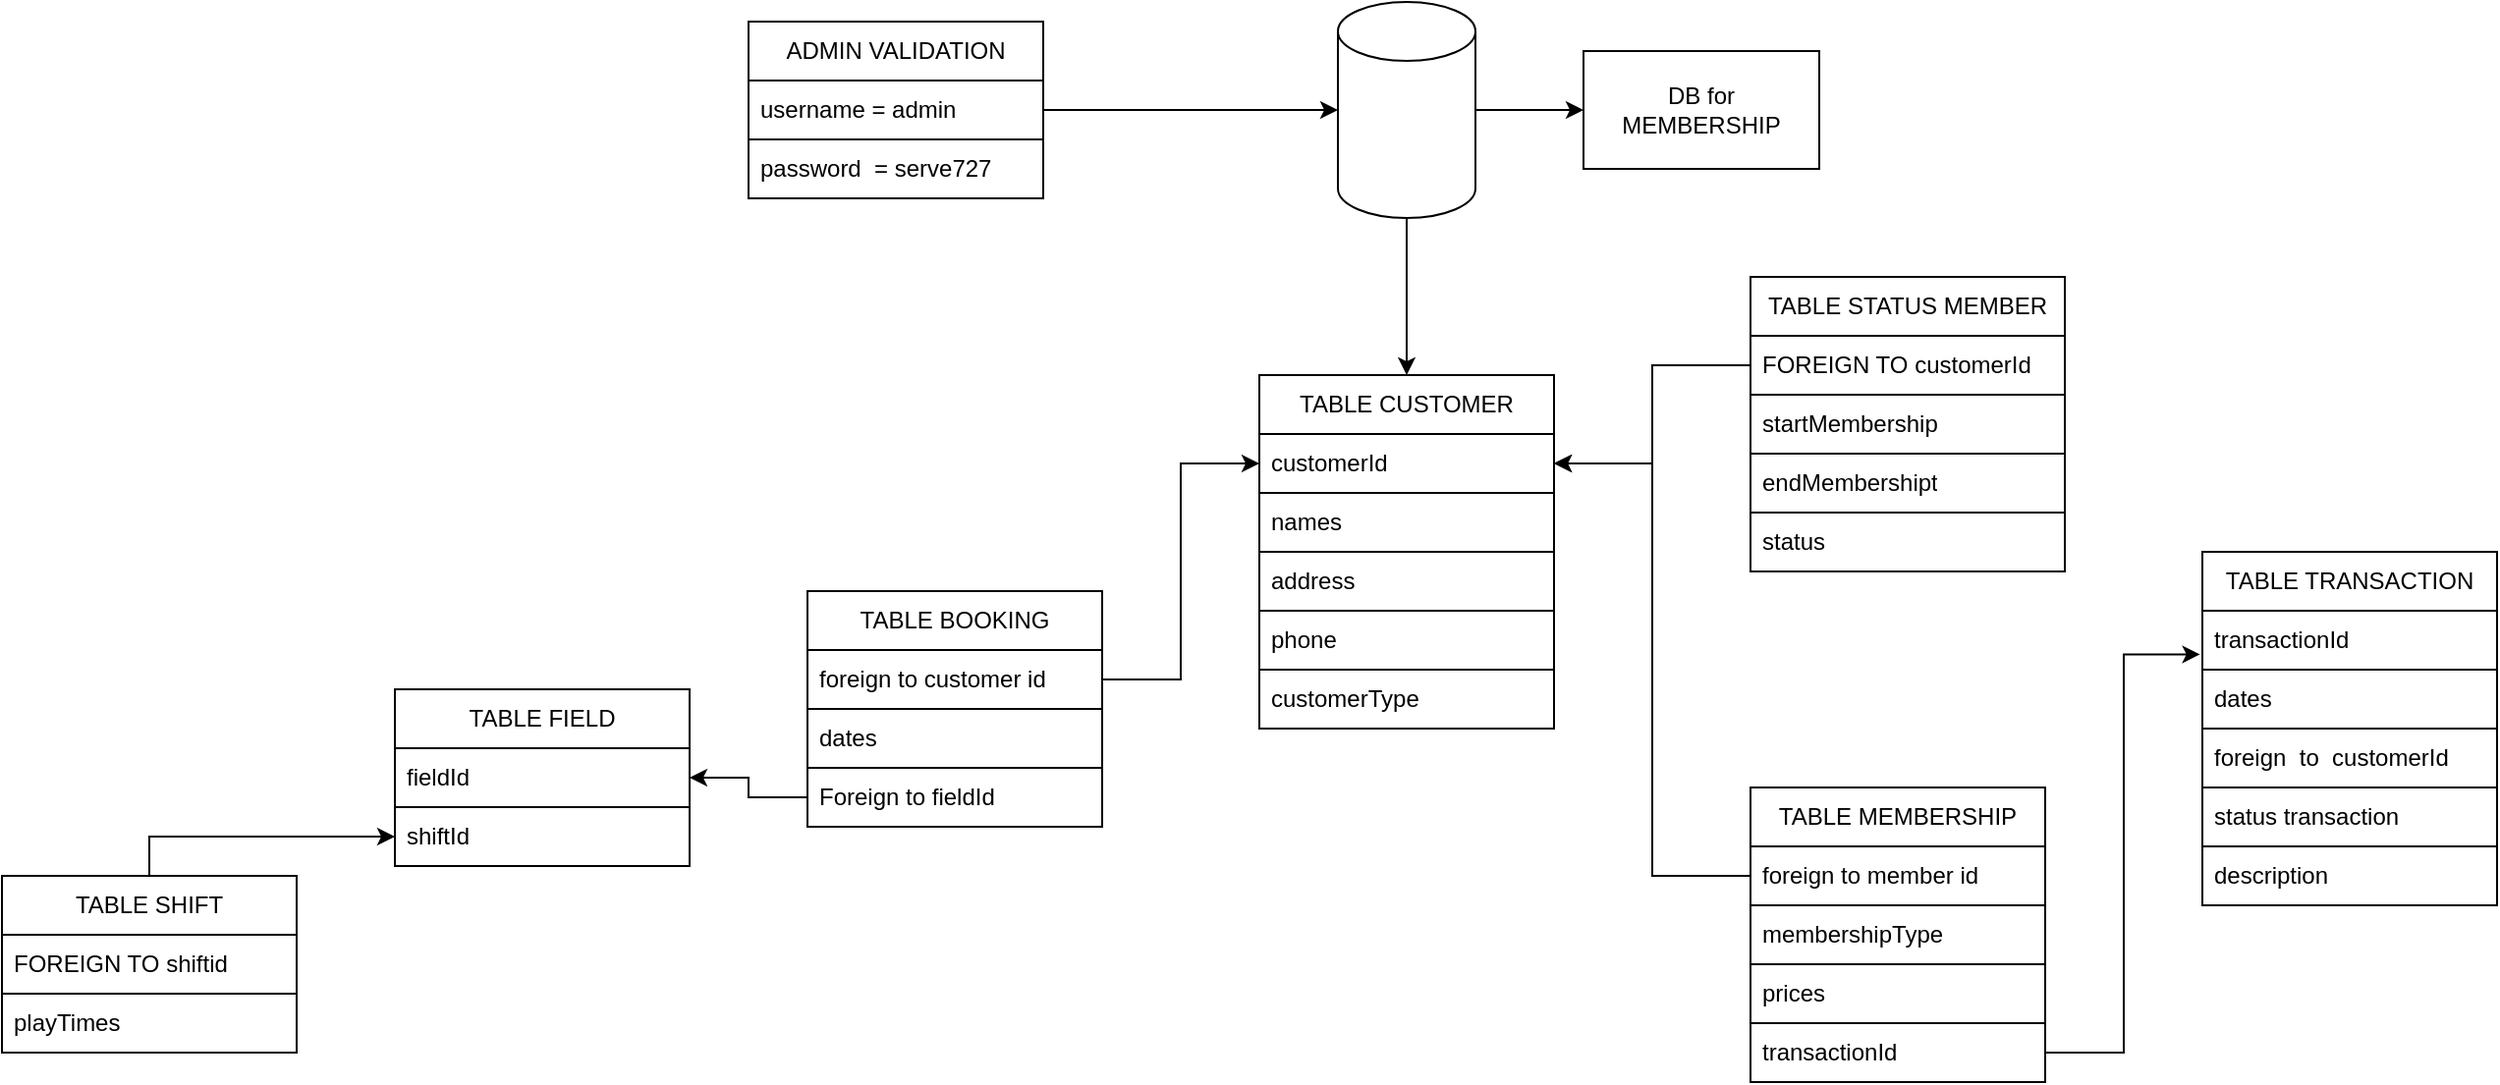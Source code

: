 <mxfile version="21.6.8" type="github">
  <diagram name="Page-1" id="-VHrUff_8mwEvd03ZrgL">
    <mxGraphModel dx="1900" dy="595" grid="1" gridSize="10" guides="1" tooltips="1" connect="1" arrows="1" fold="1" page="1" pageScale="1" pageWidth="850" pageHeight="1100" math="0" shadow="0">
      <root>
        <mxCell id="0" />
        <mxCell id="1" parent="0" />
        <mxCell id="xNYim56voytAbs7PWSU5-4" value="TABLE CUSTOMER" style="swimlane;fontStyle=0;childLayout=stackLayout;horizontal=1;startSize=30;horizontalStack=0;resizeParent=1;resizeParentMax=0;resizeLast=0;collapsible=1;marginBottom=0;whiteSpace=wrap;html=1;" vertex="1" parent="1">
          <mxGeometry x="270" y="250" width="150" height="180" as="geometry" />
        </mxCell>
        <mxCell id="xNYim56voytAbs7PWSU5-5" value="customerId" style="text;align=left;verticalAlign=middle;spacingLeft=4;spacingRight=4;overflow=hidden;points=[[0,0.5],[1,0.5]];portConstraint=eastwest;rotatable=0;whiteSpace=wrap;html=1;strokeColor=default;" vertex="1" parent="xNYim56voytAbs7PWSU5-4">
          <mxGeometry y="30" width="150" height="30" as="geometry" />
        </mxCell>
        <mxCell id="xNYim56voytAbs7PWSU5-6" value="names" style="text;strokeColor=default;fillColor=none;align=left;verticalAlign=middle;spacingLeft=4;spacingRight=4;overflow=hidden;points=[[0,0.5],[1,0.5]];portConstraint=eastwest;rotatable=0;whiteSpace=wrap;html=1;" vertex="1" parent="xNYim56voytAbs7PWSU5-4">
          <mxGeometry y="60" width="150" height="30" as="geometry" />
        </mxCell>
        <mxCell id="xNYim56voytAbs7PWSU5-8" value="address" style="text;strokeColor=default;fillColor=none;align=left;verticalAlign=middle;spacingLeft=4;spacingRight=4;overflow=hidden;points=[[0,0.5],[1,0.5]];portConstraint=eastwest;rotatable=0;whiteSpace=wrap;html=1;" vertex="1" parent="xNYim56voytAbs7PWSU5-4">
          <mxGeometry y="90" width="150" height="30" as="geometry" />
        </mxCell>
        <mxCell id="xNYim56voytAbs7PWSU5-9" value="phone" style="text;strokeColor=default;fillColor=none;align=left;verticalAlign=middle;spacingLeft=4;spacingRight=4;overflow=hidden;points=[[0,0.5],[1,0.5]];portConstraint=eastwest;rotatable=0;whiteSpace=wrap;html=1;" vertex="1" parent="xNYim56voytAbs7PWSU5-4">
          <mxGeometry y="120" width="150" height="30" as="geometry" />
        </mxCell>
        <mxCell id="xNYim56voytAbs7PWSU5-7" value="customerType" style="text;strokeColor=default;fillColor=none;align=left;verticalAlign=middle;spacingLeft=4;spacingRight=4;overflow=hidden;points=[[0,0.5],[1,0.5]];portConstraint=eastwest;rotatable=0;whiteSpace=wrap;html=1;" vertex="1" parent="xNYim56voytAbs7PWSU5-4">
          <mxGeometry y="150" width="150" height="30" as="geometry" />
        </mxCell>
        <mxCell id="xNYim56voytAbs7PWSU5-78" style="edgeStyle=orthogonalEdgeStyle;rounded=0;orthogonalLoop=1;jettySize=auto;html=1;entryX=0.5;entryY=0;entryDx=0;entryDy=0;" edge="1" parent="1" source="xNYim56voytAbs7PWSU5-10" target="xNYim56voytAbs7PWSU5-4">
          <mxGeometry relative="1" as="geometry" />
        </mxCell>
        <mxCell id="xNYim56voytAbs7PWSU5-89" value="" style="edgeStyle=orthogonalEdgeStyle;rounded=0;orthogonalLoop=1;jettySize=auto;html=1;" edge="1" parent="1" source="xNYim56voytAbs7PWSU5-10" target="xNYim56voytAbs7PWSU5-88">
          <mxGeometry relative="1" as="geometry" />
        </mxCell>
        <mxCell id="xNYim56voytAbs7PWSU5-10" value="" style="shape=cylinder3;whiteSpace=wrap;html=1;boundedLbl=1;backgroundOutline=1;size=15;" vertex="1" parent="1">
          <mxGeometry x="310" y="60" width="70" height="110" as="geometry" />
        </mxCell>
        <mxCell id="xNYim56voytAbs7PWSU5-28" value="TABLE MEMBERSHIP" style="swimlane;fontStyle=0;childLayout=stackLayout;horizontal=1;startSize=30;horizontalStack=0;resizeParent=1;resizeParentMax=0;resizeLast=0;collapsible=1;marginBottom=0;whiteSpace=wrap;html=1;" vertex="1" parent="1">
          <mxGeometry x="520" y="460" width="150" height="150" as="geometry" />
        </mxCell>
        <mxCell id="xNYim56voytAbs7PWSU5-29" value="foreign to member id" style="text;align=left;verticalAlign=middle;spacingLeft=4;spacingRight=4;overflow=hidden;points=[[0,0.5],[1,0.5]];portConstraint=eastwest;rotatable=0;whiteSpace=wrap;html=1;strokeColor=default;" vertex="1" parent="xNYim56voytAbs7PWSU5-28">
          <mxGeometry y="30" width="150" height="30" as="geometry" />
        </mxCell>
        <mxCell id="xNYim56voytAbs7PWSU5-30" value="membershipType" style="text;strokeColor=default;fillColor=none;align=left;verticalAlign=middle;spacingLeft=4;spacingRight=4;overflow=hidden;points=[[0,0.5],[1,0.5]];portConstraint=eastwest;rotatable=0;whiteSpace=wrap;html=1;" vertex="1" parent="xNYim56voytAbs7PWSU5-28">
          <mxGeometry y="60" width="150" height="30" as="geometry" />
        </mxCell>
        <mxCell id="xNYim56voytAbs7PWSU5-31" value="prices" style="text;strokeColor=default;fillColor=none;align=left;verticalAlign=middle;spacingLeft=4;spacingRight=4;overflow=hidden;points=[[0,0.5],[1,0.5]];portConstraint=eastwest;rotatable=0;whiteSpace=wrap;html=1;" vertex="1" parent="xNYim56voytAbs7PWSU5-28">
          <mxGeometry y="90" width="150" height="30" as="geometry" />
        </mxCell>
        <mxCell id="xNYim56voytAbs7PWSU5-98" value="transactionId" style="text;strokeColor=default;fillColor=none;align=left;verticalAlign=middle;spacingLeft=4;spacingRight=4;overflow=hidden;points=[[0,0.5],[1,0.5]];portConstraint=eastwest;rotatable=0;whiteSpace=wrap;html=1;" vertex="1" parent="xNYim56voytAbs7PWSU5-28">
          <mxGeometry y="120" width="150" height="30" as="geometry" />
        </mxCell>
        <mxCell id="xNYim56voytAbs7PWSU5-36" value="TABLE STATUS MEMBER" style="swimlane;fontStyle=0;childLayout=stackLayout;horizontal=1;startSize=30;horizontalStack=0;resizeParent=1;resizeParentMax=0;resizeLast=0;collapsible=1;marginBottom=0;whiteSpace=wrap;html=1;" vertex="1" parent="1">
          <mxGeometry x="520" y="200" width="160" height="150" as="geometry" />
        </mxCell>
        <mxCell id="xNYim56voytAbs7PWSU5-37" value="FOREIGN TO customerId" style="text;align=left;verticalAlign=middle;spacingLeft=4;spacingRight=4;overflow=hidden;points=[[0,0.5],[1,0.5]];portConstraint=eastwest;rotatable=0;whiteSpace=wrap;html=1;strokeColor=default;" vertex="1" parent="xNYim56voytAbs7PWSU5-36">
          <mxGeometry y="30" width="160" height="30" as="geometry" />
        </mxCell>
        <mxCell id="xNYim56voytAbs7PWSU5-38" value="startMembership" style="text;strokeColor=default;fillColor=none;align=left;verticalAlign=middle;spacingLeft=4;spacingRight=4;overflow=hidden;points=[[0,0.5],[1,0.5]];portConstraint=eastwest;rotatable=0;whiteSpace=wrap;html=1;" vertex="1" parent="xNYim56voytAbs7PWSU5-36">
          <mxGeometry y="60" width="160" height="30" as="geometry" />
        </mxCell>
        <mxCell id="xNYim56voytAbs7PWSU5-39" value="endMembershipt" style="text;strokeColor=default;fillColor=none;align=left;verticalAlign=middle;spacingLeft=4;spacingRight=4;overflow=hidden;points=[[0,0.5],[1,0.5]];portConstraint=eastwest;rotatable=0;whiteSpace=wrap;html=1;" vertex="1" parent="xNYim56voytAbs7PWSU5-36">
          <mxGeometry y="90" width="160" height="30" as="geometry" />
        </mxCell>
        <mxCell id="xNYim56voytAbs7PWSU5-99" value="status" style="text;strokeColor=default;fillColor=none;align=left;verticalAlign=middle;spacingLeft=4;spacingRight=4;overflow=hidden;points=[[0,0.5],[1,0.5]];portConstraint=eastwest;rotatable=0;whiteSpace=wrap;html=1;" vertex="1" parent="xNYim56voytAbs7PWSU5-36">
          <mxGeometry y="120" width="160" height="30" as="geometry" />
        </mxCell>
        <mxCell id="xNYim56voytAbs7PWSU5-42" style="edgeStyle=orthogonalEdgeStyle;rounded=0;orthogonalLoop=1;jettySize=auto;html=1;" edge="1" parent="1" source="xNYim56voytAbs7PWSU5-37" target="xNYim56voytAbs7PWSU5-5">
          <mxGeometry relative="1" as="geometry" />
        </mxCell>
        <mxCell id="xNYim56voytAbs7PWSU5-43" value="TABLE FIELD" style="swimlane;fontStyle=0;childLayout=stackLayout;horizontal=1;startSize=30;horizontalStack=0;resizeParent=1;resizeParentMax=0;resizeLast=0;collapsible=1;marginBottom=0;whiteSpace=wrap;html=1;" vertex="1" parent="1">
          <mxGeometry x="-170" y="410" width="150" height="90" as="geometry" />
        </mxCell>
        <mxCell id="xNYim56voytAbs7PWSU5-44" value="fieldId" style="text;align=left;verticalAlign=middle;spacingLeft=4;spacingRight=4;overflow=hidden;points=[[0,0.5],[1,0.5]];portConstraint=eastwest;rotatable=0;whiteSpace=wrap;html=1;strokeColor=default;" vertex="1" parent="xNYim56voytAbs7PWSU5-43">
          <mxGeometry y="30" width="150" height="30" as="geometry" />
        </mxCell>
        <mxCell id="xNYim56voytAbs7PWSU5-45" value="shiftId" style="text;strokeColor=default;fillColor=none;align=left;verticalAlign=middle;spacingLeft=4;spacingRight=4;overflow=hidden;points=[[0,0.5],[1,0.5]];portConstraint=eastwest;rotatable=0;whiteSpace=wrap;html=1;" vertex="1" parent="xNYim56voytAbs7PWSU5-43">
          <mxGeometry y="60" width="150" height="30" as="geometry" />
        </mxCell>
        <mxCell id="xNYim56voytAbs7PWSU5-55" value="" style="edgeStyle=orthogonalEdgeStyle;rounded=0;orthogonalLoop=1;jettySize=auto;html=1;" edge="1" parent="1" source="xNYim56voytAbs7PWSU5-50" target="xNYim56voytAbs7PWSU5-45">
          <mxGeometry relative="1" as="geometry" />
        </mxCell>
        <mxCell id="xNYim56voytAbs7PWSU5-50" value="TABLE SHIFT" style="swimlane;fontStyle=0;childLayout=stackLayout;horizontal=1;startSize=30;horizontalStack=0;resizeParent=1;resizeParentMax=0;resizeLast=0;collapsible=1;marginBottom=0;whiteSpace=wrap;html=1;" vertex="1" parent="1">
          <mxGeometry x="-370" y="505" width="150" height="90" as="geometry" />
        </mxCell>
        <mxCell id="xNYim56voytAbs7PWSU5-51" value="FOREIGN TO shiftid" style="text;align=left;verticalAlign=middle;spacingLeft=4;spacingRight=4;overflow=hidden;points=[[0,0.5],[1,0.5]];portConstraint=eastwest;rotatable=0;whiteSpace=wrap;html=1;strokeColor=default;" vertex="1" parent="xNYim56voytAbs7PWSU5-50">
          <mxGeometry y="30" width="150" height="30" as="geometry" />
        </mxCell>
        <mxCell id="xNYim56voytAbs7PWSU5-52" value="playTimes" style="text;strokeColor=default;fillColor=none;align=left;verticalAlign=middle;spacingLeft=4;spacingRight=4;overflow=hidden;points=[[0,0.5],[1,0.5]];portConstraint=eastwest;rotatable=0;whiteSpace=wrap;html=1;" vertex="1" parent="xNYim56voytAbs7PWSU5-50">
          <mxGeometry y="60" width="150" height="30" as="geometry" />
        </mxCell>
        <mxCell id="xNYim56voytAbs7PWSU5-59" value="TABLE BOOKING" style="swimlane;fontStyle=0;childLayout=stackLayout;horizontal=1;startSize=30;horizontalStack=0;resizeParent=1;resizeParentMax=0;resizeLast=0;collapsible=1;marginBottom=0;whiteSpace=wrap;html=1;" vertex="1" parent="1">
          <mxGeometry x="40" y="360" width="150" height="120" as="geometry" />
        </mxCell>
        <mxCell id="xNYim56voytAbs7PWSU5-60" value="foreign to customer id&amp;nbsp;" style="text;align=left;verticalAlign=middle;spacingLeft=4;spacingRight=4;overflow=hidden;points=[[0,0.5],[1,0.5]];portConstraint=eastwest;rotatable=0;whiteSpace=wrap;html=1;strokeColor=default;" vertex="1" parent="xNYim56voytAbs7PWSU5-59">
          <mxGeometry y="30" width="150" height="30" as="geometry" />
        </mxCell>
        <mxCell id="xNYim56voytAbs7PWSU5-61" value="dates" style="text;strokeColor=default;fillColor=none;align=left;verticalAlign=middle;spacingLeft=4;spacingRight=4;overflow=hidden;points=[[0,0.5],[1,0.5]];portConstraint=eastwest;rotatable=0;whiteSpace=wrap;html=1;" vertex="1" parent="xNYim56voytAbs7PWSU5-59">
          <mxGeometry y="60" width="150" height="30" as="geometry" />
        </mxCell>
        <mxCell id="xNYim56voytAbs7PWSU5-62" value="Foreign to fieldId" style="text;strokeColor=default;fillColor=none;align=left;verticalAlign=middle;spacingLeft=4;spacingRight=4;overflow=hidden;points=[[0,0.5],[1,0.5]];portConstraint=eastwest;rotatable=0;whiteSpace=wrap;html=1;" vertex="1" parent="xNYim56voytAbs7PWSU5-59">
          <mxGeometry y="90" width="150" height="30" as="geometry" />
        </mxCell>
        <mxCell id="xNYim56voytAbs7PWSU5-66" style="edgeStyle=orthogonalEdgeStyle;rounded=0;orthogonalLoop=1;jettySize=auto;html=1;entryX=1;entryY=0.5;entryDx=0;entryDy=0;" edge="1" parent="1" source="xNYim56voytAbs7PWSU5-62" target="xNYim56voytAbs7PWSU5-44">
          <mxGeometry relative="1" as="geometry" />
        </mxCell>
        <mxCell id="xNYim56voytAbs7PWSU5-88" value="DB for MEMBERSHIP" style="whiteSpace=wrap;html=1;" vertex="1" parent="1">
          <mxGeometry x="435" y="85" width="120" height="60" as="geometry" />
        </mxCell>
        <mxCell id="xNYim56voytAbs7PWSU5-92" value="TABLE TRANSACTION" style="swimlane;fontStyle=0;childLayout=stackLayout;horizontal=1;startSize=30;horizontalStack=0;resizeParent=1;resizeParentMax=0;resizeLast=0;collapsible=1;marginBottom=0;whiteSpace=wrap;html=1;" vertex="1" parent="1">
          <mxGeometry x="750" y="340" width="150" height="180" as="geometry" />
        </mxCell>
        <mxCell id="xNYim56voytAbs7PWSU5-93" value="transactionId" style="text;align=left;verticalAlign=middle;spacingLeft=4;spacingRight=4;overflow=hidden;points=[[0,0.5],[1,0.5]];portConstraint=eastwest;rotatable=0;whiteSpace=wrap;html=1;strokeColor=default;" vertex="1" parent="xNYim56voytAbs7PWSU5-92">
          <mxGeometry y="30" width="150" height="30" as="geometry" />
        </mxCell>
        <mxCell id="xNYim56voytAbs7PWSU5-94" value="dates" style="text;strokeColor=default;fillColor=none;align=left;verticalAlign=middle;spacingLeft=4;spacingRight=4;overflow=hidden;points=[[0,0.5],[1,0.5]];portConstraint=eastwest;rotatable=0;whiteSpace=wrap;html=1;" vertex="1" parent="xNYim56voytAbs7PWSU5-92">
          <mxGeometry y="60" width="150" height="30" as="geometry" />
        </mxCell>
        <mxCell id="xNYim56voytAbs7PWSU5-95" value="foreign&amp;nbsp; to&amp;nbsp; customerId" style="text;strokeColor=default;fillColor=none;align=left;verticalAlign=middle;spacingLeft=4;spacingRight=4;overflow=hidden;points=[[0,0.5],[1,0.5]];portConstraint=eastwest;rotatable=0;whiteSpace=wrap;html=1;" vertex="1" parent="xNYim56voytAbs7PWSU5-92">
          <mxGeometry y="90" width="150" height="30" as="geometry" />
        </mxCell>
        <mxCell id="xNYim56voytAbs7PWSU5-96" value="status transaction" style="text;strokeColor=default;fillColor=none;align=left;verticalAlign=middle;spacingLeft=4;spacingRight=4;overflow=hidden;points=[[0,0.5],[1,0.5]];portConstraint=eastwest;rotatable=0;whiteSpace=wrap;html=1;" vertex="1" parent="xNYim56voytAbs7PWSU5-92">
          <mxGeometry y="120" width="150" height="30" as="geometry" />
        </mxCell>
        <mxCell id="xNYim56voytAbs7PWSU5-101" value="description" style="text;strokeColor=default;fillColor=none;align=left;verticalAlign=middle;spacingLeft=4;spacingRight=4;overflow=hidden;points=[[0,0.5],[1,0.5]];portConstraint=eastwest;rotatable=0;whiteSpace=wrap;html=1;" vertex="1" parent="xNYim56voytAbs7PWSU5-92">
          <mxGeometry y="150" width="150" height="30" as="geometry" />
        </mxCell>
        <mxCell id="xNYim56voytAbs7PWSU5-100" style="edgeStyle=orthogonalEdgeStyle;rounded=0;orthogonalLoop=1;jettySize=auto;html=1;entryX=-0.008;entryY=0.74;entryDx=0;entryDy=0;entryPerimeter=0;" edge="1" parent="1" source="xNYim56voytAbs7PWSU5-98" target="xNYim56voytAbs7PWSU5-93">
          <mxGeometry relative="1" as="geometry" />
        </mxCell>
        <mxCell id="xNYim56voytAbs7PWSU5-102" style="edgeStyle=orthogonalEdgeStyle;rounded=0;orthogonalLoop=1;jettySize=auto;html=1;entryX=1;entryY=0.5;entryDx=0;entryDy=0;" edge="1" parent="1" source="xNYim56voytAbs7PWSU5-29" target="xNYim56voytAbs7PWSU5-5">
          <mxGeometry relative="1" as="geometry" />
        </mxCell>
        <mxCell id="xNYim56voytAbs7PWSU5-103" style="edgeStyle=orthogonalEdgeStyle;rounded=0;orthogonalLoop=1;jettySize=auto;html=1;entryX=0;entryY=0.5;entryDx=0;entryDy=0;" edge="1" parent="1" source="xNYim56voytAbs7PWSU5-60" target="xNYim56voytAbs7PWSU5-5">
          <mxGeometry relative="1" as="geometry" />
        </mxCell>
        <mxCell id="xNYim56voytAbs7PWSU5-112" style="edgeStyle=orthogonalEdgeStyle;rounded=0;orthogonalLoop=1;jettySize=auto;html=1;" edge="1" parent="1" source="xNYim56voytAbs7PWSU5-106" target="xNYim56voytAbs7PWSU5-10">
          <mxGeometry relative="1" as="geometry" />
        </mxCell>
        <mxCell id="xNYim56voytAbs7PWSU5-106" value="ADMIN VALIDATION" style="swimlane;fontStyle=0;childLayout=stackLayout;horizontal=1;startSize=30;horizontalStack=0;resizeParent=1;resizeParentMax=0;resizeLast=0;collapsible=1;marginBottom=0;whiteSpace=wrap;html=1;" vertex="1" parent="1">
          <mxGeometry x="10" y="70" width="150" height="90" as="geometry" />
        </mxCell>
        <mxCell id="xNYim56voytAbs7PWSU5-107" value="username = admin" style="text;align=left;verticalAlign=middle;spacingLeft=4;spacingRight=4;overflow=hidden;points=[[0,0.5],[1,0.5]];portConstraint=eastwest;rotatable=0;whiteSpace=wrap;html=1;strokeColor=default;" vertex="1" parent="xNYim56voytAbs7PWSU5-106">
          <mxGeometry y="30" width="150" height="30" as="geometry" />
        </mxCell>
        <mxCell id="xNYim56voytAbs7PWSU5-108" value="password&amp;nbsp; = serve727" style="text;strokeColor=default;fillColor=none;align=left;verticalAlign=middle;spacingLeft=4;spacingRight=4;overflow=hidden;points=[[0,0.5],[1,0.5]];portConstraint=eastwest;rotatable=0;whiteSpace=wrap;html=1;" vertex="1" parent="xNYim56voytAbs7PWSU5-106">
          <mxGeometry y="60" width="150" height="30" as="geometry" />
        </mxCell>
      </root>
    </mxGraphModel>
  </diagram>
</mxfile>

